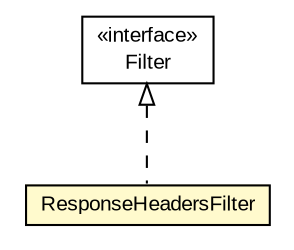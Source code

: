 #!/usr/local/bin/dot
#
# Class diagram 
# Generated by UMLGraph version R5_6-24-gf6e263 (http://www.umlgraph.org/)
#

digraph G {
	edge [fontname="arial",fontsize=10,labelfontname="arial",labelfontsize=10];
	node [fontname="arial",fontsize=10,shape=plaintext];
	nodesep=0.25;
	ranksep=0.5;
	// nl.mineleni.cbsviewer.servlet.ResponseHeadersFilter
	c3741 [label=<<table title="nl.mineleni.cbsviewer.servlet.ResponseHeadersFilter" border="0" cellborder="1" cellspacing="0" cellpadding="2" port="p" bgcolor="lemonChiffon" href="./ResponseHeadersFilter.html">
		<tr><td><table border="0" cellspacing="0" cellpadding="1">
<tr><td align="center" balign="center"> ResponseHeadersFilter </td></tr>
		</table></td></tr>
		</table>>, URL="./ResponseHeadersFilter.html", fontname="arial", fontcolor="black", fontsize=10.0];
	//nl.mineleni.cbsviewer.servlet.ResponseHeadersFilter implements javax.servlet.Filter
	c3802:p -> c3741:p [dir=back,arrowtail=empty,style=dashed];
	// javax.servlet.Filter
	c3802 [label=<<table title="javax.servlet.Filter" border="0" cellborder="1" cellspacing="0" cellpadding="2" port="p" href="http://download.oracle.com/javaee/5/api/javax/servlet/Filter.html">
		<tr><td><table border="0" cellspacing="0" cellpadding="1">
<tr><td align="center" balign="center"> &#171;interface&#187; </td></tr>
<tr><td align="center" balign="center"> Filter </td></tr>
		</table></td></tr>
		</table>>, URL="http://download.oracle.com/javaee/5/api/javax/servlet/Filter.html", fontname="arial", fontcolor="black", fontsize=10.0];
}

